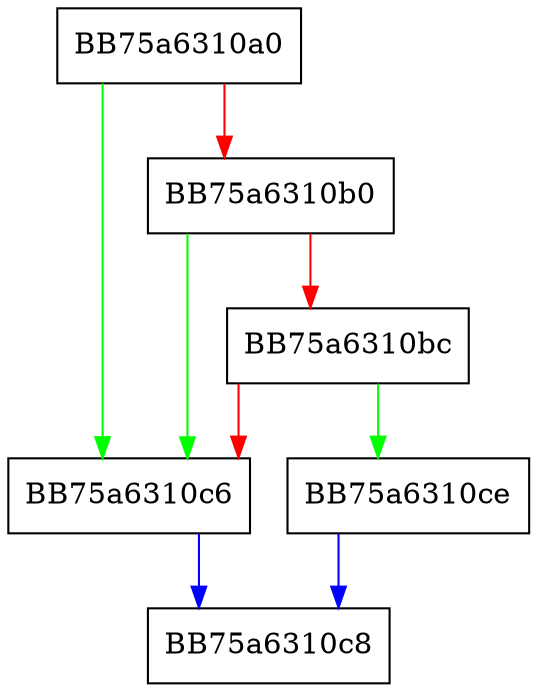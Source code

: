 digraph lz4_ismine {
  node [shape="box"];
  graph [splines=ortho];
  BB75a6310a0 -> BB75a6310c6 [color="green"];
  BB75a6310a0 -> BB75a6310b0 [color="red"];
  BB75a6310b0 -> BB75a6310c6 [color="green"];
  BB75a6310b0 -> BB75a6310bc [color="red"];
  BB75a6310bc -> BB75a6310ce [color="green"];
  BB75a6310bc -> BB75a6310c6 [color="red"];
  BB75a6310c6 -> BB75a6310c8 [color="blue"];
  BB75a6310ce -> BB75a6310c8 [color="blue"];
}